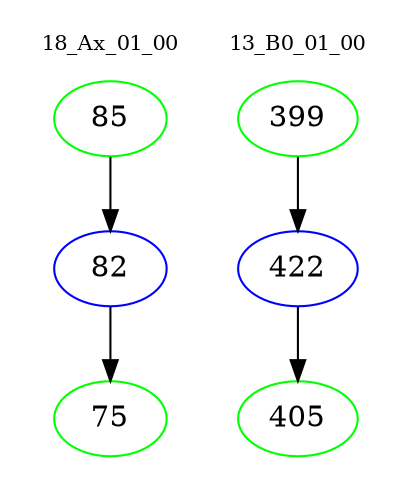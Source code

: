 digraph{
subgraph cluster_0 {
color = white
label = "18_Ax_01_00";
fontsize=10;
T0_85 [label="85", color="green"]
T0_85 -> T0_82 [color="black"]
T0_82 [label="82", color="blue"]
T0_82 -> T0_75 [color="black"]
T0_75 [label="75", color="green"]
}
subgraph cluster_1 {
color = white
label = "13_B0_01_00";
fontsize=10;
T1_399 [label="399", color="green"]
T1_399 -> T1_422 [color="black"]
T1_422 [label="422", color="blue"]
T1_422 -> T1_405 [color="black"]
T1_405 [label="405", color="green"]
}
}
